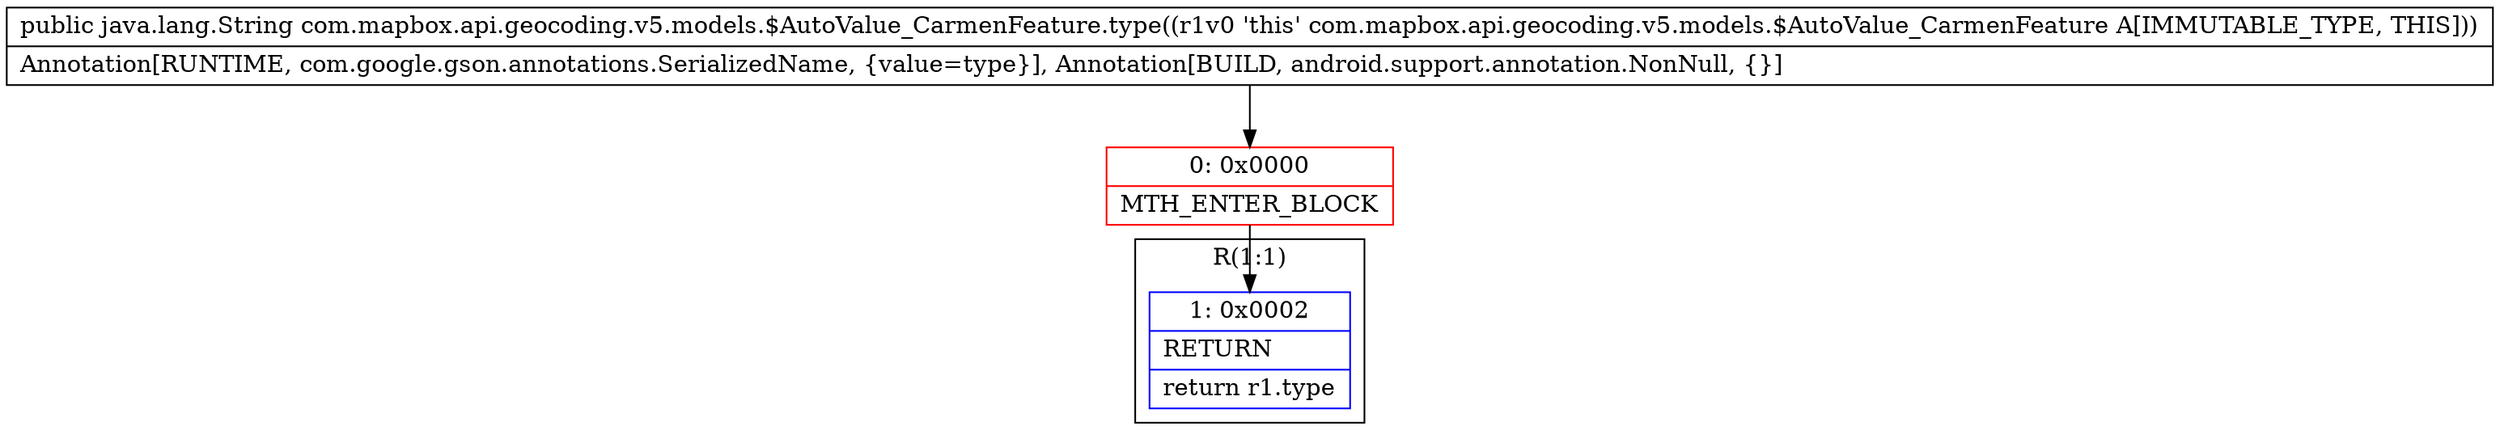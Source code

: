 digraph "CFG forcom.mapbox.api.geocoding.v5.models.$AutoValue_CarmenFeature.type()Ljava\/lang\/String;" {
subgraph cluster_Region_1929089041 {
label = "R(1:1)";
node [shape=record,color=blue];
Node_1 [shape=record,label="{1\:\ 0x0002|RETURN\l|return r1.type\l}"];
}
Node_0 [shape=record,color=red,label="{0\:\ 0x0000|MTH_ENTER_BLOCK\l}"];
MethodNode[shape=record,label="{public java.lang.String com.mapbox.api.geocoding.v5.models.$AutoValue_CarmenFeature.type((r1v0 'this' com.mapbox.api.geocoding.v5.models.$AutoValue_CarmenFeature A[IMMUTABLE_TYPE, THIS]))  | Annotation[RUNTIME, com.google.gson.annotations.SerializedName, \{value=type\}], Annotation[BUILD, android.support.annotation.NonNull, \{\}]\l}"];
MethodNode -> Node_0;
Node_0 -> Node_1;
}

